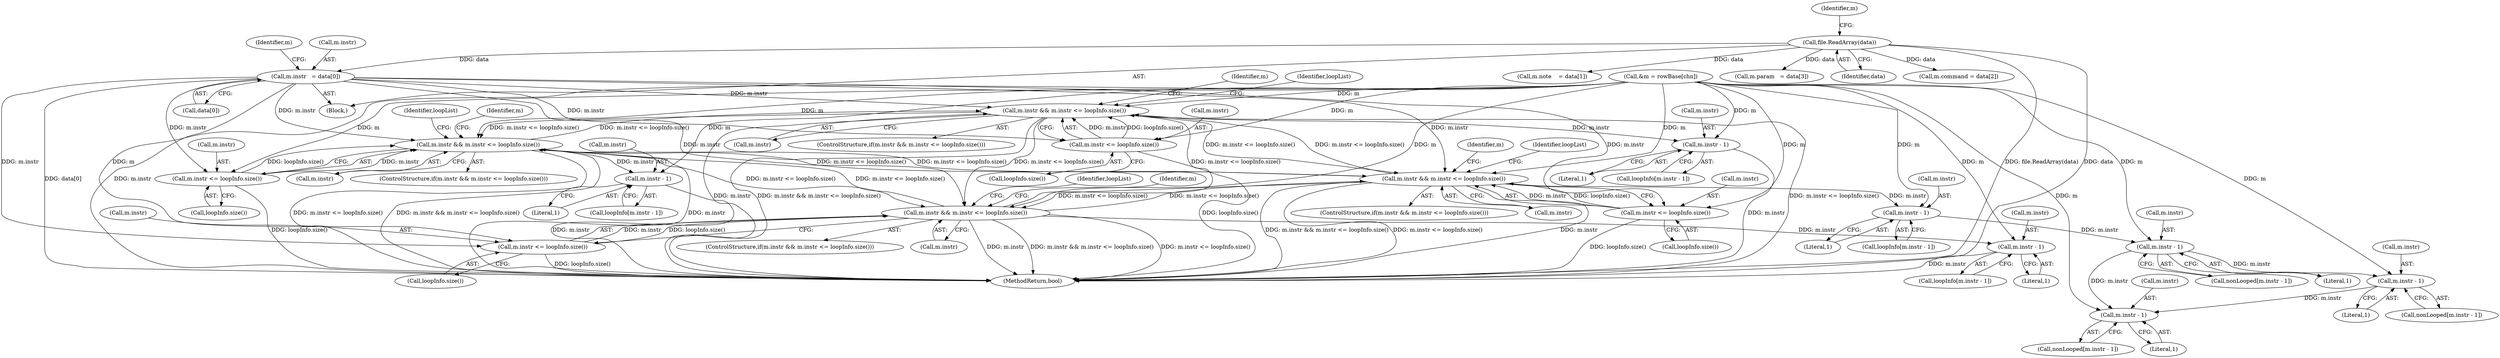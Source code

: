 digraph "0_openmpt_61fc6d3030a4d4283105cb5fb46b27b42fa5575e_1@array" {
"1000660" [label="(Call,m.instr   = data[0])"];
"1000658" [label="(Call,file.ReadArray(data))"];
"1001239" [label="(Call,m.instr && m.instr <= loopInfo.size())"];
"1001254" [label="(Call,m.instr - 1)"];
"1001299" [label="(Call,m.instr && m.instr <= loopInfo.size())"];
"1001314" [label="(Call,m.instr - 1)"];
"1001380" [label="(Call,m.instr && m.instr <= loopInfo.size())"];
"1001395" [label="(Call,m.instr - 1)"];
"1001433" [label="(Call,m.instr - 1)"];
"1001446" [label="(Call,m.instr - 1)"];
"1001461" [label="(Call,m.instr - 1)"];
"1001478" [label="(Call,m.instr && m.instr <= loopInfo.size())"];
"1001493" [label="(Call,m.instr - 1)"];
"1001243" [label="(Call,m.instr <= loopInfo.size())"];
"1001303" [label="(Call,m.instr <= loopInfo.size())"];
"1001384" [label="(Call,m.instr <= loopInfo.size())"];
"1001482" [label="(Call,m.instr <= loopInfo.size())"];
"1001446" [label="(Call,m.instr - 1)"];
"1001240" [label="(Call,m.instr)"];
"1001380" [label="(Call,m.instr && m.instr <= loopInfo.size())"];
"1001433" [label="(Call,m.instr - 1)"];
"1001459" [label="(Call,nonLooped[m.instr - 1])"];
"1001300" [label="(Call,m.instr)"];
"1001465" [label="(Literal,1)"];
"1001299" [label="(Call,m.instr && m.instr <= loopInfo.size())"];
"1001491" [label="(Call,loopInfo[m.instr - 1])"];
"1000664" [label="(Call,data[0])"];
"1001251" [label="(Identifier,loopList)"];
"1001444" [label="(Call,nonLooped[m.instr - 1])"];
"1001493" [label="(Call,m.instr - 1)"];
"1001243" [label="(Call,m.instr <= loopInfo.size())"];
"1001289" [label="(Identifier,m)"];
"1000658" [label="(Call,file.ReadArray(data))"];
"1001298" [label="(ControlStructure,if(m.instr && m.instr <= loopInfo.size()))"];
"1002182" [label="(MethodReturn,bool)"];
"1001385" [label="(Call,m.instr)"];
"1001381" [label="(Call,m.instr)"];
"1001486" [label="(Call,loopInfo.size())"];
"1001490" [label="(Identifier,loopList)"];
"1001468" [label="(Identifier,m)"];
"1000644" [label="(Block,)"];
"1001384" [label="(Call,m.instr <= loopInfo.size())"];
"1000667" [label="(Call,m.note    = data[1])"];
"1001395" [label="(Call,m.instr - 1)"];
"1001393" [label="(Call,loopInfo[m.instr - 1])"];
"1001478" [label="(Call,m.instr && m.instr <= loopInfo.size())"];
"1001244" [label="(Call,m.instr)"];
"1001462" [label="(Call,m.instr)"];
"1001450" [label="(Literal,1)"];
"1001497" [label="(Literal,1)"];
"1001388" [label="(Call,loopInfo.size())"];
"1001238" [label="(ControlStructure,if(m.instr && m.instr <= loopInfo.size()))"];
"1001399" [label="(Literal,1)"];
"1001396" [label="(Call,m.instr)"];
"1001494" [label="(Call,m.instr)"];
"1001304" [label="(Call,m.instr)"];
"1000681" [label="(Call,m.param   = data[3])"];
"1001379" [label="(ControlStructure,if(m.instr && m.instr <= loopInfo.size()))"];
"1001437" [label="(Literal,1)"];
"1000669" [label="(Identifier,m)"];
"1000652" [label="(Call,&m = rowBase[chn])"];
"1001392" [label="(Identifier,loopList)"];
"1001549" [label="(Identifier,m)"];
"1001314" [label="(Call,m.instr - 1)"];
"1000659" [label="(Identifier,data)"];
"1001252" [label="(Call,loopInfo[m.instr - 1])"];
"1001303" [label="(Call,m.instr <= loopInfo.size())"];
"1001258" [label="(Literal,1)"];
"1001315" [label="(Call,m.instr)"];
"1001483" [label="(Call,m.instr)"];
"1001312" [label="(Call,loopInfo[m.instr - 1])"];
"1001477" [label="(ControlStructure,if(m.instr && m.instr <= loopInfo.size()))"];
"1001434" [label="(Call,m.instr)"];
"1001255" [label="(Call,m.instr)"];
"1000660" [label="(Call,m.instr   = data[0])"];
"1000661" [label="(Call,m.instr)"];
"1001311" [label="(Identifier,loopList)"];
"1001239" [label="(Call,m.instr && m.instr <= loopInfo.size())"];
"1001370" [label="(Identifier,m)"];
"1001318" [label="(Literal,1)"];
"1001461" [label="(Call,m.instr - 1)"];
"1001431" [label="(Call,nonLooped[m.instr - 1])"];
"1001479" [label="(Call,m.instr)"];
"1001247" [label="(Call,loopInfo.size())"];
"1001482" [label="(Call,m.instr <= loopInfo.size())"];
"1000674" [label="(Call,m.command = data[2])"];
"1001307" [label="(Call,loopInfo.size())"];
"1000662" [label="(Identifier,m)"];
"1001254" [label="(Call,m.instr - 1)"];
"1001447" [label="(Call,m.instr)"];
"1000660" -> "1000644"  [label="AST: "];
"1000660" -> "1000664"  [label="CFG: "];
"1000661" -> "1000660"  [label="AST: "];
"1000664" -> "1000660"  [label="AST: "];
"1000669" -> "1000660"  [label="CFG: "];
"1000660" -> "1002182"  [label="DDG: data[0]"];
"1000660" -> "1002182"  [label="DDG: m.instr"];
"1000658" -> "1000660"  [label="DDG: data"];
"1000660" -> "1001239"  [label="DDG: m.instr"];
"1000660" -> "1001243"  [label="DDG: m.instr"];
"1000660" -> "1001299"  [label="DDG: m.instr"];
"1000660" -> "1001303"  [label="DDG: m.instr"];
"1000660" -> "1001380"  [label="DDG: m.instr"];
"1000660" -> "1001384"  [label="DDG: m.instr"];
"1000660" -> "1001478"  [label="DDG: m.instr"];
"1000660" -> "1001482"  [label="DDG: m.instr"];
"1000658" -> "1000644"  [label="AST: "];
"1000658" -> "1000659"  [label="CFG: "];
"1000659" -> "1000658"  [label="AST: "];
"1000662" -> "1000658"  [label="CFG: "];
"1000658" -> "1002182"  [label="DDG: file.ReadArray(data)"];
"1000658" -> "1002182"  [label="DDG: data"];
"1000658" -> "1000667"  [label="DDG: data"];
"1000658" -> "1000674"  [label="DDG: data"];
"1000658" -> "1000681"  [label="DDG: data"];
"1001239" -> "1001238"  [label="AST: "];
"1001239" -> "1001240"  [label="CFG: "];
"1001239" -> "1001243"  [label="CFG: "];
"1001240" -> "1001239"  [label="AST: "];
"1001243" -> "1001239"  [label="AST: "];
"1001251" -> "1001239"  [label="CFG: "];
"1001289" -> "1001239"  [label="CFG: "];
"1001239" -> "1002182"  [label="DDG: m.instr && m.instr <= loopInfo.size()"];
"1001239" -> "1002182"  [label="DDG: m.instr <= loopInfo.size()"];
"1001239" -> "1002182"  [label="DDG: m.instr"];
"1000652" -> "1001239"  [label="DDG: m"];
"1001243" -> "1001239"  [label="DDG: m.instr"];
"1001243" -> "1001239"  [label="DDG: loopInfo.size()"];
"1001380" -> "1001239"  [label="DDG: m.instr <= loopInfo.size()"];
"1001299" -> "1001239"  [label="DDG: m.instr <= loopInfo.size()"];
"1001478" -> "1001239"  [label="DDG: m.instr <= loopInfo.size()"];
"1001239" -> "1001254"  [label="DDG: m.instr"];
"1001239" -> "1001299"  [label="DDG: m.instr <= loopInfo.size()"];
"1001239" -> "1001380"  [label="DDG: m.instr <= loopInfo.size()"];
"1001239" -> "1001478"  [label="DDG: m.instr <= loopInfo.size()"];
"1001254" -> "1001252"  [label="AST: "];
"1001254" -> "1001258"  [label="CFG: "];
"1001255" -> "1001254"  [label="AST: "];
"1001258" -> "1001254"  [label="AST: "];
"1001252" -> "1001254"  [label="CFG: "];
"1001254" -> "1002182"  [label="DDG: m.instr"];
"1000652" -> "1001254"  [label="DDG: m"];
"1001299" -> "1001298"  [label="AST: "];
"1001299" -> "1001300"  [label="CFG: "];
"1001299" -> "1001303"  [label="CFG: "];
"1001300" -> "1001299"  [label="AST: "];
"1001303" -> "1001299"  [label="AST: "];
"1001311" -> "1001299"  [label="CFG: "];
"1001370" -> "1001299"  [label="CFG: "];
"1001299" -> "1002182"  [label="DDG: m.instr && m.instr <= loopInfo.size()"];
"1001299" -> "1002182"  [label="DDG: m.instr"];
"1001299" -> "1002182"  [label="DDG: m.instr <= loopInfo.size()"];
"1000652" -> "1001299"  [label="DDG: m"];
"1001303" -> "1001299"  [label="DDG: m.instr"];
"1001303" -> "1001299"  [label="DDG: loopInfo.size()"];
"1001380" -> "1001299"  [label="DDG: m.instr <= loopInfo.size()"];
"1001478" -> "1001299"  [label="DDG: m.instr <= loopInfo.size()"];
"1001299" -> "1001314"  [label="DDG: m.instr"];
"1001299" -> "1001380"  [label="DDG: m.instr <= loopInfo.size()"];
"1001299" -> "1001478"  [label="DDG: m.instr <= loopInfo.size()"];
"1001314" -> "1001312"  [label="AST: "];
"1001314" -> "1001318"  [label="CFG: "];
"1001315" -> "1001314"  [label="AST: "];
"1001318" -> "1001314"  [label="AST: "];
"1001312" -> "1001314"  [label="CFG: "];
"1001314" -> "1002182"  [label="DDG: m.instr"];
"1000652" -> "1001314"  [label="DDG: m"];
"1001380" -> "1001379"  [label="AST: "];
"1001380" -> "1001381"  [label="CFG: "];
"1001380" -> "1001384"  [label="CFG: "];
"1001381" -> "1001380"  [label="AST: "];
"1001384" -> "1001380"  [label="AST: "];
"1001392" -> "1001380"  [label="CFG: "];
"1001468" -> "1001380"  [label="CFG: "];
"1001380" -> "1002182"  [label="DDG: m.instr && m.instr <= loopInfo.size()"];
"1001380" -> "1002182"  [label="DDG: m.instr <= loopInfo.size()"];
"1001380" -> "1002182"  [label="DDG: m.instr"];
"1001384" -> "1001380"  [label="DDG: m.instr"];
"1001384" -> "1001380"  [label="DDG: loopInfo.size()"];
"1000652" -> "1001380"  [label="DDG: m"];
"1001478" -> "1001380"  [label="DDG: m.instr <= loopInfo.size()"];
"1001380" -> "1001395"  [label="DDG: m.instr"];
"1001380" -> "1001478"  [label="DDG: m.instr <= loopInfo.size()"];
"1001395" -> "1001393"  [label="AST: "];
"1001395" -> "1001399"  [label="CFG: "];
"1001396" -> "1001395"  [label="AST: "];
"1001399" -> "1001395"  [label="AST: "];
"1001393" -> "1001395"  [label="CFG: "];
"1000652" -> "1001395"  [label="DDG: m"];
"1001395" -> "1001433"  [label="DDG: m.instr"];
"1001433" -> "1001431"  [label="AST: "];
"1001433" -> "1001437"  [label="CFG: "];
"1001434" -> "1001433"  [label="AST: "];
"1001437" -> "1001433"  [label="AST: "];
"1001431" -> "1001433"  [label="CFG: "];
"1000652" -> "1001433"  [label="DDG: m"];
"1001433" -> "1001446"  [label="DDG: m.instr"];
"1001433" -> "1001461"  [label="DDG: m.instr"];
"1001446" -> "1001444"  [label="AST: "];
"1001446" -> "1001450"  [label="CFG: "];
"1001447" -> "1001446"  [label="AST: "];
"1001450" -> "1001446"  [label="AST: "];
"1001444" -> "1001446"  [label="CFG: "];
"1000652" -> "1001446"  [label="DDG: m"];
"1001446" -> "1001461"  [label="DDG: m.instr"];
"1001461" -> "1001459"  [label="AST: "];
"1001461" -> "1001465"  [label="CFG: "];
"1001462" -> "1001461"  [label="AST: "];
"1001465" -> "1001461"  [label="AST: "];
"1001459" -> "1001461"  [label="CFG: "];
"1000652" -> "1001461"  [label="DDG: m"];
"1001478" -> "1001477"  [label="AST: "];
"1001478" -> "1001479"  [label="CFG: "];
"1001478" -> "1001482"  [label="CFG: "];
"1001479" -> "1001478"  [label="AST: "];
"1001482" -> "1001478"  [label="AST: "];
"1001490" -> "1001478"  [label="CFG: "];
"1001549" -> "1001478"  [label="CFG: "];
"1001478" -> "1002182"  [label="DDG: m.instr"];
"1001478" -> "1002182"  [label="DDG: m.instr && m.instr <= loopInfo.size()"];
"1001478" -> "1002182"  [label="DDG: m.instr <= loopInfo.size()"];
"1000652" -> "1001478"  [label="DDG: m"];
"1001482" -> "1001478"  [label="DDG: m.instr"];
"1001482" -> "1001478"  [label="DDG: loopInfo.size()"];
"1001478" -> "1001493"  [label="DDG: m.instr"];
"1001493" -> "1001491"  [label="AST: "];
"1001493" -> "1001497"  [label="CFG: "];
"1001494" -> "1001493"  [label="AST: "];
"1001497" -> "1001493"  [label="AST: "];
"1001491" -> "1001493"  [label="CFG: "];
"1001493" -> "1002182"  [label="DDG: m.instr"];
"1000652" -> "1001493"  [label="DDG: m"];
"1001243" -> "1001247"  [label="CFG: "];
"1001244" -> "1001243"  [label="AST: "];
"1001247" -> "1001243"  [label="AST: "];
"1001243" -> "1002182"  [label="DDG: loopInfo.size()"];
"1000652" -> "1001243"  [label="DDG: m"];
"1001303" -> "1001307"  [label="CFG: "];
"1001304" -> "1001303"  [label="AST: "];
"1001307" -> "1001303"  [label="AST: "];
"1001303" -> "1002182"  [label="DDG: loopInfo.size()"];
"1000652" -> "1001303"  [label="DDG: m"];
"1001384" -> "1001388"  [label="CFG: "];
"1001385" -> "1001384"  [label="AST: "];
"1001388" -> "1001384"  [label="AST: "];
"1001384" -> "1002182"  [label="DDG: loopInfo.size()"];
"1000652" -> "1001384"  [label="DDG: m"];
"1001482" -> "1001486"  [label="CFG: "];
"1001483" -> "1001482"  [label="AST: "];
"1001486" -> "1001482"  [label="AST: "];
"1001482" -> "1002182"  [label="DDG: loopInfo.size()"];
"1000652" -> "1001482"  [label="DDG: m"];
}
